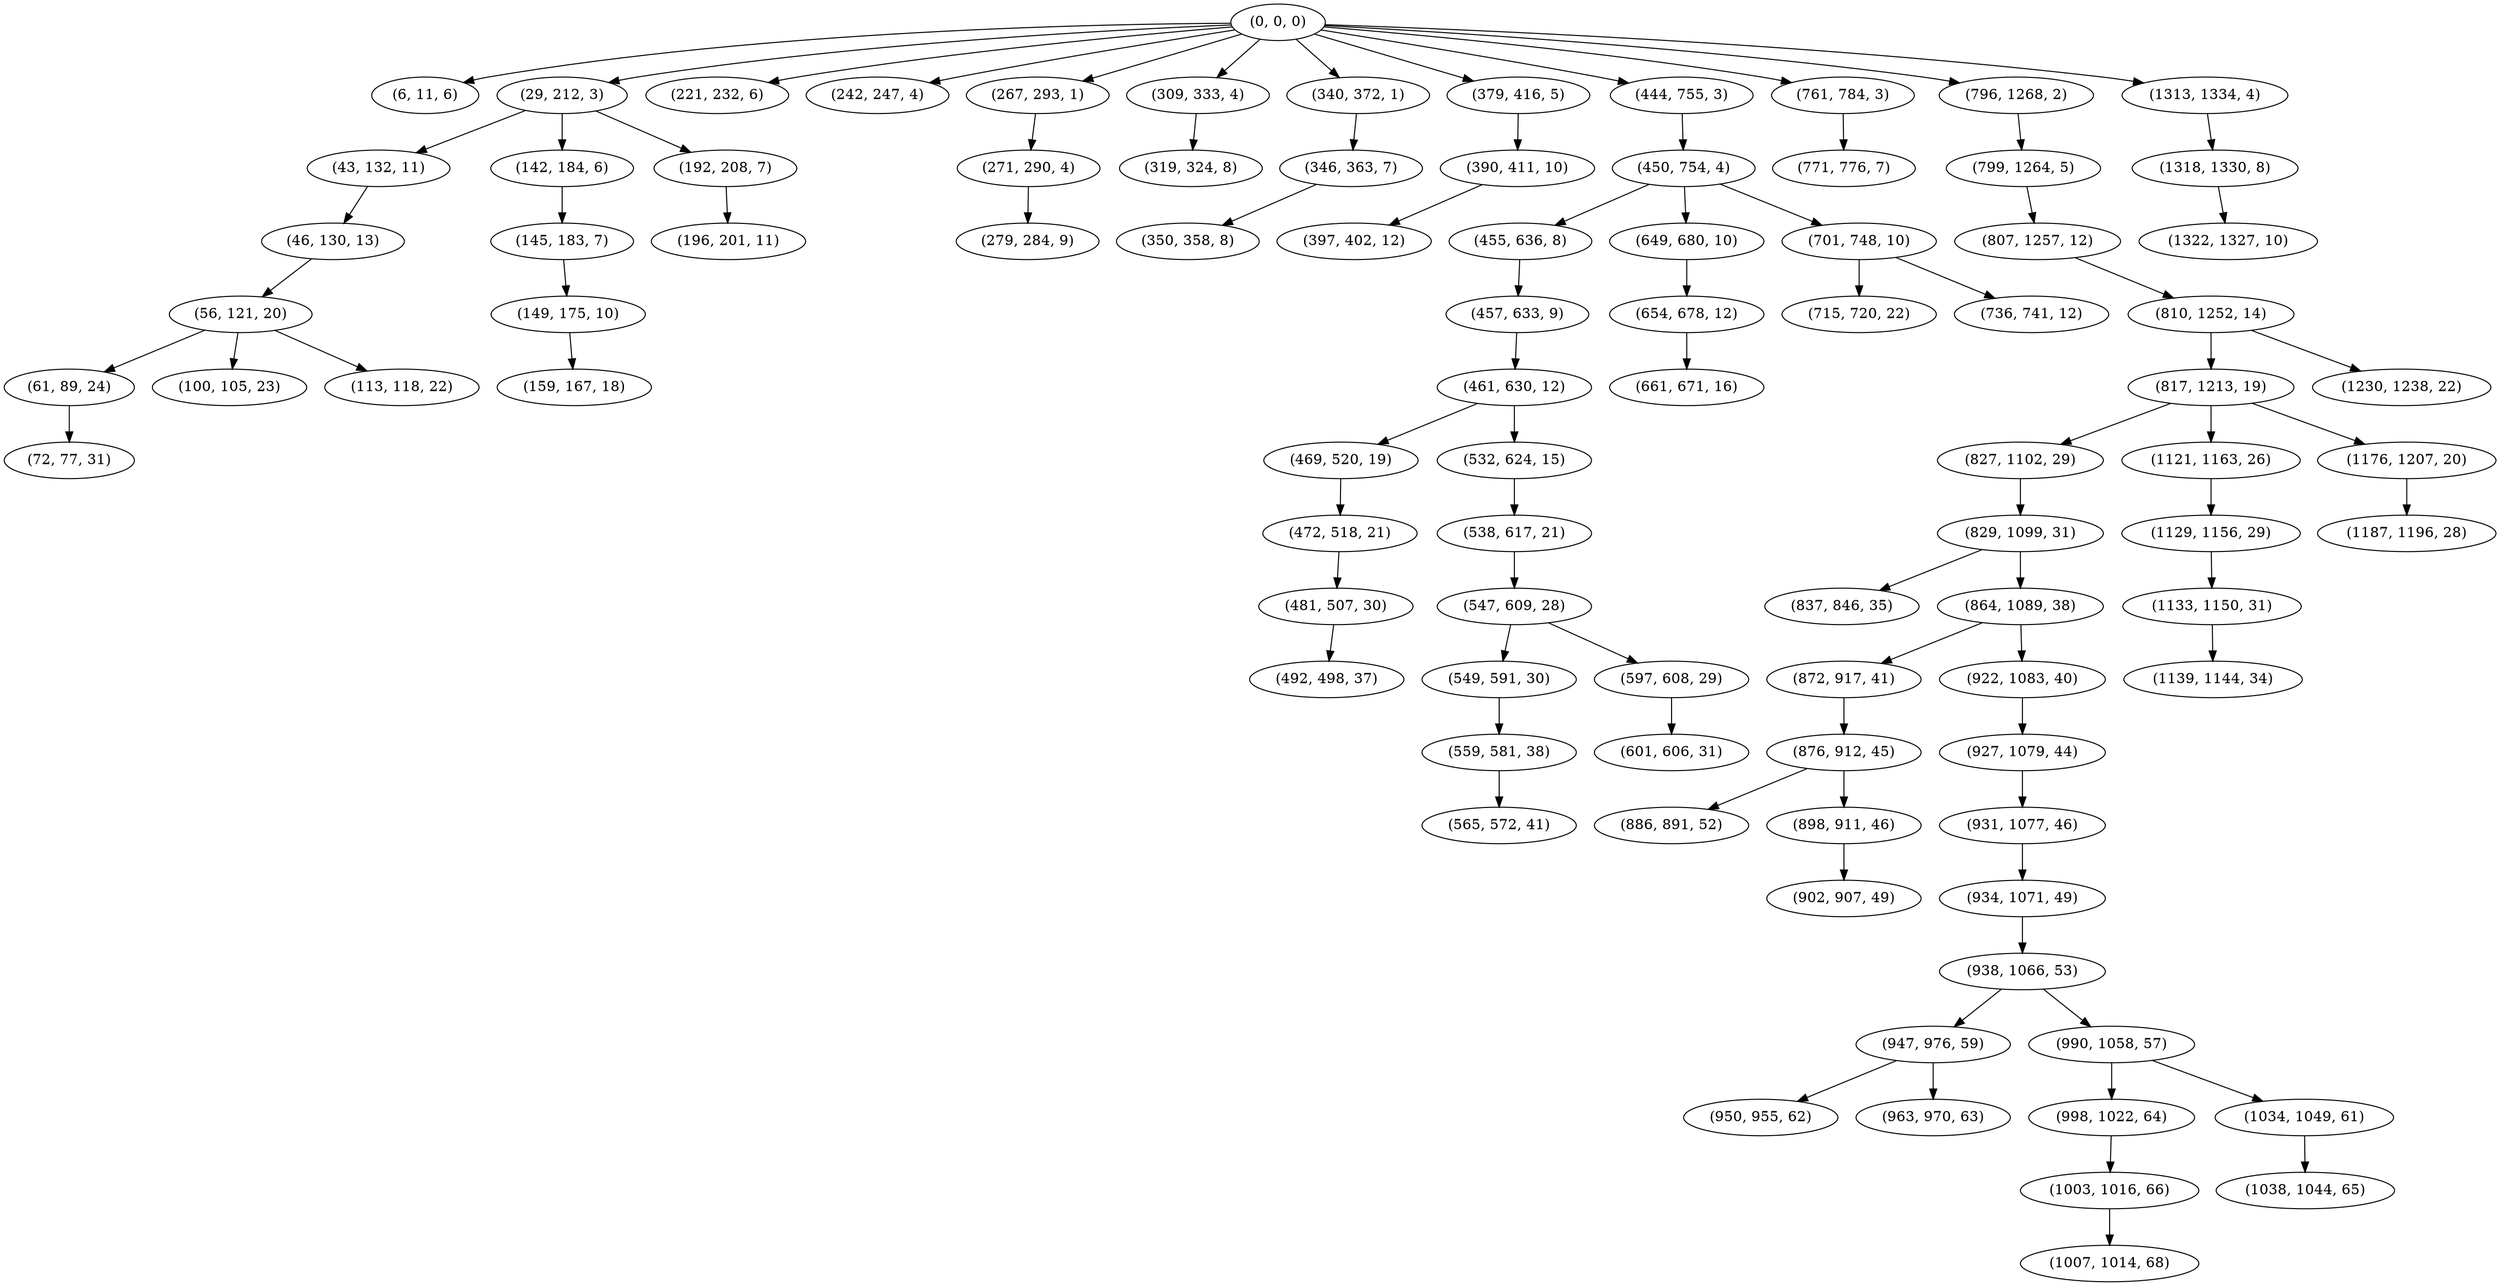 digraph tree {
    "(0, 0, 0)";
    "(6, 11, 6)";
    "(29, 212, 3)";
    "(43, 132, 11)";
    "(46, 130, 13)";
    "(56, 121, 20)";
    "(61, 89, 24)";
    "(72, 77, 31)";
    "(100, 105, 23)";
    "(113, 118, 22)";
    "(142, 184, 6)";
    "(145, 183, 7)";
    "(149, 175, 10)";
    "(159, 167, 18)";
    "(192, 208, 7)";
    "(196, 201, 11)";
    "(221, 232, 6)";
    "(242, 247, 4)";
    "(267, 293, 1)";
    "(271, 290, 4)";
    "(279, 284, 9)";
    "(309, 333, 4)";
    "(319, 324, 8)";
    "(340, 372, 1)";
    "(346, 363, 7)";
    "(350, 358, 8)";
    "(379, 416, 5)";
    "(390, 411, 10)";
    "(397, 402, 12)";
    "(444, 755, 3)";
    "(450, 754, 4)";
    "(455, 636, 8)";
    "(457, 633, 9)";
    "(461, 630, 12)";
    "(469, 520, 19)";
    "(472, 518, 21)";
    "(481, 507, 30)";
    "(492, 498, 37)";
    "(532, 624, 15)";
    "(538, 617, 21)";
    "(547, 609, 28)";
    "(549, 591, 30)";
    "(559, 581, 38)";
    "(565, 572, 41)";
    "(597, 608, 29)";
    "(601, 606, 31)";
    "(649, 680, 10)";
    "(654, 678, 12)";
    "(661, 671, 16)";
    "(701, 748, 10)";
    "(715, 720, 22)";
    "(736, 741, 12)";
    "(761, 784, 3)";
    "(771, 776, 7)";
    "(796, 1268, 2)";
    "(799, 1264, 5)";
    "(807, 1257, 12)";
    "(810, 1252, 14)";
    "(817, 1213, 19)";
    "(827, 1102, 29)";
    "(829, 1099, 31)";
    "(837, 846, 35)";
    "(864, 1089, 38)";
    "(872, 917, 41)";
    "(876, 912, 45)";
    "(886, 891, 52)";
    "(898, 911, 46)";
    "(902, 907, 49)";
    "(922, 1083, 40)";
    "(927, 1079, 44)";
    "(931, 1077, 46)";
    "(934, 1071, 49)";
    "(938, 1066, 53)";
    "(947, 976, 59)";
    "(950, 955, 62)";
    "(963, 970, 63)";
    "(990, 1058, 57)";
    "(998, 1022, 64)";
    "(1003, 1016, 66)";
    "(1007, 1014, 68)";
    "(1034, 1049, 61)";
    "(1038, 1044, 65)";
    "(1121, 1163, 26)";
    "(1129, 1156, 29)";
    "(1133, 1150, 31)";
    "(1139, 1144, 34)";
    "(1176, 1207, 20)";
    "(1187, 1196, 28)";
    "(1230, 1238, 22)";
    "(1313, 1334, 4)";
    "(1318, 1330, 8)";
    "(1322, 1327, 10)";
    "(0, 0, 0)" -> "(6, 11, 6)";
    "(0, 0, 0)" -> "(29, 212, 3)";
    "(0, 0, 0)" -> "(221, 232, 6)";
    "(0, 0, 0)" -> "(242, 247, 4)";
    "(0, 0, 0)" -> "(267, 293, 1)";
    "(0, 0, 0)" -> "(309, 333, 4)";
    "(0, 0, 0)" -> "(340, 372, 1)";
    "(0, 0, 0)" -> "(379, 416, 5)";
    "(0, 0, 0)" -> "(444, 755, 3)";
    "(0, 0, 0)" -> "(761, 784, 3)";
    "(0, 0, 0)" -> "(796, 1268, 2)";
    "(0, 0, 0)" -> "(1313, 1334, 4)";
    "(29, 212, 3)" -> "(43, 132, 11)";
    "(29, 212, 3)" -> "(142, 184, 6)";
    "(29, 212, 3)" -> "(192, 208, 7)";
    "(43, 132, 11)" -> "(46, 130, 13)";
    "(46, 130, 13)" -> "(56, 121, 20)";
    "(56, 121, 20)" -> "(61, 89, 24)";
    "(56, 121, 20)" -> "(100, 105, 23)";
    "(56, 121, 20)" -> "(113, 118, 22)";
    "(61, 89, 24)" -> "(72, 77, 31)";
    "(142, 184, 6)" -> "(145, 183, 7)";
    "(145, 183, 7)" -> "(149, 175, 10)";
    "(149, 175, 10)" -> "(159, 167, 18)";
    "(192, 208, 7)" -> "(196, 201, 11)";
    "(267, 293, 1)" -> "(271, 290, 4)";
    "(271, 290, 4)" -> "(279, 284, 9)";
    "(309, 333, 4)" -> "(319, 324, 8)";
    "(340, 372, 1)" -> "(346, 363, 7)";
    "(346, 363, 7)" -> "(350, 358, 8)";
    "(379, 416, 5)" -> "(390, 411, 10)";
    "(390, 411, 10)" -> "(397, 402, 12)";
    "(444, 755, 3)" -> "(450, 754, 4)";
    "(450, 754, 4)" -> "(455, 636, 8)";
    "(450, 754, 4)" -> "(649, 680, 10)";
    "(450, 754, 4)" -> "(701, 748, 10)";
    "(455, 636, 8)" -> "(457, 633, 9)";
    "(457, 633, 9)" -> "(461, 630, 12)";
    "(461, 630, 12)" -> "(469, 520, 19)";
    "(461, 630, 12)" -> "(532, 624, 15)";
    "(469, 520, 19)" -> "(472, 518, 21)";
    "(472, 518, 21)" -> "(481, 507, 30)";
    "(481, 507, 30)" -> "(492, 498, 37)";
    "(532, 624, 15)" -> "(538, 617, 21)";
    "(538, 617, 21)" -> "(547, 609, 28)";
    "(547, 609, 28)" -> "(549, 591, 30)";
    "(547, 609, 28)" -> "(597, 608, 29)";
    "(549, 591, 30)" -> "(559, 581, 38)";
    "(559, 581, 38)" -> "(565, 572, 41)";
    "(597, 608, 29)" -> "(601, 606, 31)";
    "(649, 680, 10)" -> "(654, 678, 12)";
    "(654, 678, 12)" -> "(661, 671, 16)";
    "(701, 748, 10)" -> "(715, 720, 22)";
    "(701, 748, 10)" -> "(736, 741, 12)";
    "(761, 784, 3)" -> "(771, 776, 7)";
    "(796, 1268, 2)" -> "(799, 1264, 5)";
    "(799, 1264, 5)" -> "(807, 1257, 12)";
    "(807, 1257, 12)" -> "(810, 1252, 14)";
    "(810, 1252, 14)" -> "(817, 1213, 19)";
    "(810, 1252, 14)" -> "(1230, 1238, 22)";
    "(817, 1213, 19)" -> "(827, 1102, 29)";
    "(817, 1213, 19)" -> "(1121, 1163, 26)";
    "(817, 1213, 19)" -> "(1176, 1207, 20)";
    "(827, 1102, 29)" -> "(829, 1099, 31)";
    "(829, 1099, 31)" -> "(837, 846, 35)";
    "(829, 1099, 31)" -> "(864, 1089, 38)";
    "(864, 1089, 38)" -> "(872, 917, 41)";
    "(864, 1089, 38)" -> "(922, 1083, 40)";
    "(872, 917, 41)" -> "(876, 912, 45)";
    "(876, 912, 45)" -> "(886, 891, 52)";
    "(876, 912, 45)" -> "(898, 911, 46)";
    "(898, 911, 46)" -> "(902, 907, 49)";
    "(922, 1083, 40)" -> "(927, 1079, 44)";
    "(927, 1079, 44)" -> "(931, 1077, 46)";
    "(931, 1077, 46)" -> "(934, 1071, 49)";
    "(934, 1071, 49)" -> "(938, 1066, 53)";
    "(938, 1066, 53)" -> "(947, 976, 59)";
    "(938, 1066, 53)" -> "(990, 1058, 57)";
    "(947, 976, 59)" -> "(950, 955, 62)";
    "(947, 976, 59)" -> "(963, 970, 63)";
    "(990, 1058, 57)" -> "(998, 1022, 64)";
    "(990, 1058, 57)" -> "(1034, 1049, 61)";
    "(998, 1022, 64)" -> "(1003, 1016, 66)";
    "(1003, 1016, 66)" -> "(1007, 1014, 68)";
    "(1034, 1049, 61)" -> "(1038, 1044, 65)";
    "(1121, 1163, 26)" -> "(1129, 1156, 29)";
    "(1129, 1156, 29)" -> "(1133, 1150, 31)";
    "(1133, 1150, 31)" -> "(1139, 1144, 34)";
    "(1176, 1207, 20)" -> "(1187, 1196, 28)";
    "(1313, 1334, 4)" -> "(1318, 1330, 8)";
    "(1318, 1330, 8)" -> "(1322, 1327, 10)";
}
